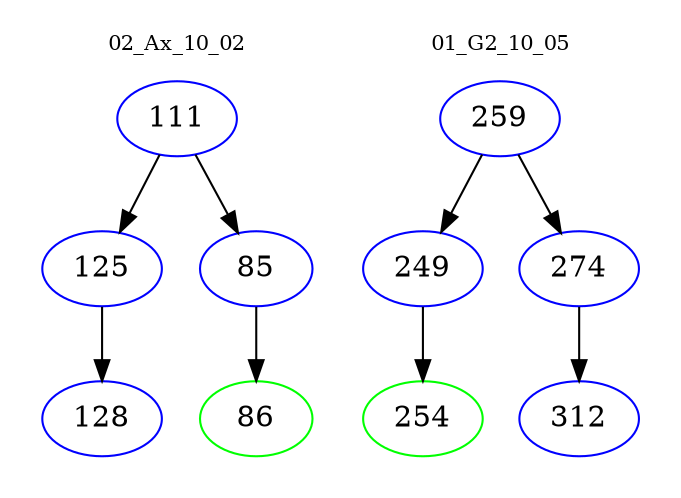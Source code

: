 digraph{
subgraph cluster_0 {
color = white
label = "02_Ax_10_02";
fontsize=10;
T0_111 [label="111", color="blue"]
T0_111 -> T0_125 [color="black"]
T0_125 [label="125", color="blue"]
T0_125 -> T0_128 [color="black"]
T0_128 [label="128", color="blue"]
T0_111 -> T0_85 [color="black"]
T0_85 [label="85", color="blue"]
T0_85 -> T0_86 [color="black"]
T0_86 [label="86", color="green"]
}
subgraph cluster_1 {
color = white
label = "01_G2_10_05";
fontsize=10;
T1_259 [label="259", color="blue"]
T1_259 -> T1_249 [color="black"]
T1_249 [label="249", color="blue"]
T1_249 -> T1_254 [color="black"]
T1_254 [label="254", color="green"]
T1_259 -> T1_274 [color="black"]
T1_274 [label="274", color="blue"]
T1_274 -> T1_312 [color="black"]
T1_312 [label="312", color="blue"]
}
}

